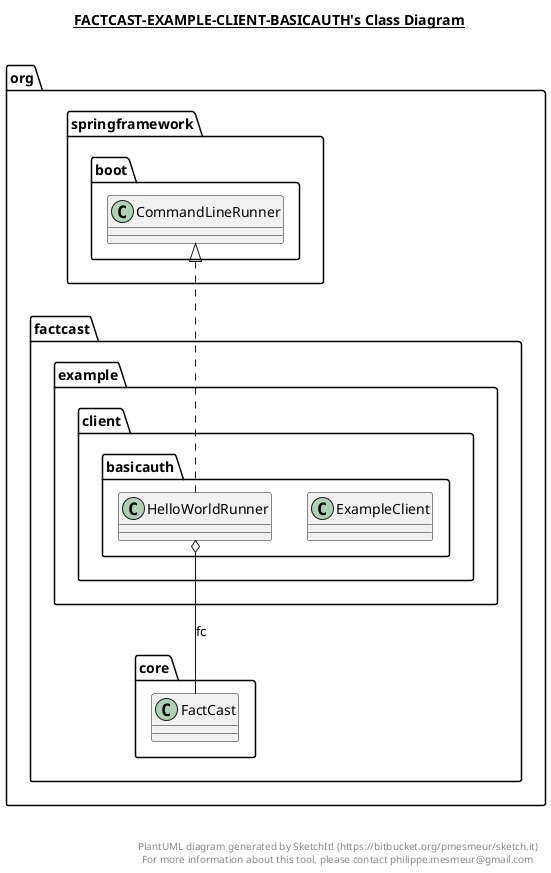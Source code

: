 @startuml

title __FACTCAST-EXAMPLE-CLIENT-BASICAUTH's Class Diagram__\n

  namespace org.factcast.example.client.basicauth {
    class org.factcast.example.client.basicauth.ExampleClient {
    }
  }
  

  namespace org.factcast.example.client.basicauth {
    class org.factcast.example.client.basicauth.HelloWorldRunner {
    }
  }
  

  org.factcast.example.client.basicauth.HelloWorldRunner .up.|> org.springframework.boot.CommandLineRunner
  org.factcast.example.client.basicauth.HelloWorldRunner o-- org.factcast.core.FactCast : fc


right footer


PlantUML diagram generated by SketchIt! (https://bitbucket.org/pmesmeur/sketch.it)
For more information about this tool, please contact philippe.mesmeur@gmail.com
endfooter

@enduml
